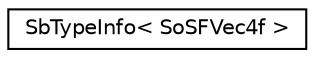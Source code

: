 digraph "Graphical Class Hierarchy"
{
 // LATEX_PDF_SIZE
  edge [fontname="Helvetica",fontsize="10",labelfontname="Helvetica",labelfontsize="10"];
  node [fontname="Helvetica",fontsize="10",shape=record];
  rankdir="LR";
  Node0 [label="SbTypeInfo\< SoSFVec4f \>",height=0.2,width=0.4,color="black", fillcolor="white", style="filled",URL="$structSbTypeInfo_3_01SoSFVec4f_01_4.html",tooltip=" "];
}
